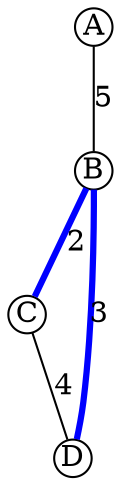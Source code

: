 graph DemoSmall {
      node [height=0.25,width=0.25,fixedsize=true]
      A -- B [label="5"]
      B -- C [label="2", penwidth=3, color="blue"]
      B -- D [label="3", penwidth=3, color="blue"]
      C -- D [label="4"]
}

